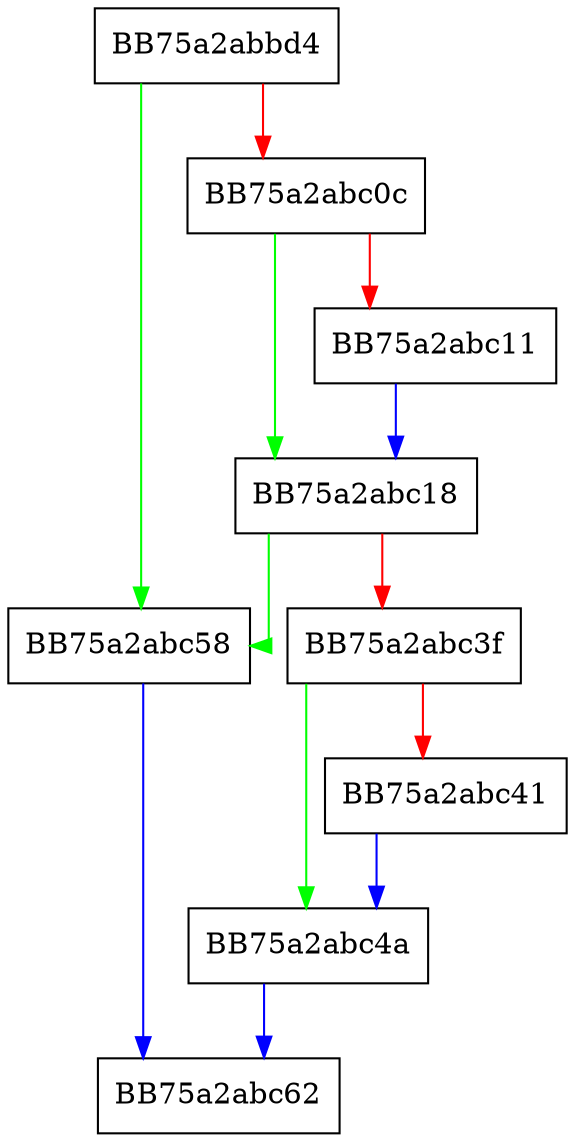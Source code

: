 digraph GetOrOpenFile {
  node [shape="box"];
  graph [splines=ortho];
  BB75a2abbd4 -> BB75a2abc58 [color="green"];
  BB75a2abbd4 -> BB75a2abc0c [color="red"];
  BB75a2abc0c -> BB75a2abc18 [color="green"];
  BB75a2abc0c -> BB75a2abc11 [color="red"];
  BB75a2abc11 -> BB75a2abc18 [color="blue"];
  BB75a2abc18 -> BB75a2abc58 [color="green"];
  BB75a2abc18 -> BB75a2abc3f [color="red"];
  BB75a2abc3f -> BB75a2abc4a [color="green"];
  BB75a2abc3f -> BB75a2abc41 [color="red"];
  BB75a2abc41 -> BB75a2abc4a [color="blue"];
  BB75a2abc4a -> BB75a2abc62 [color="blue"];
  BB75a2abc58 -> BB75a2abc62 [color="blue"];
}